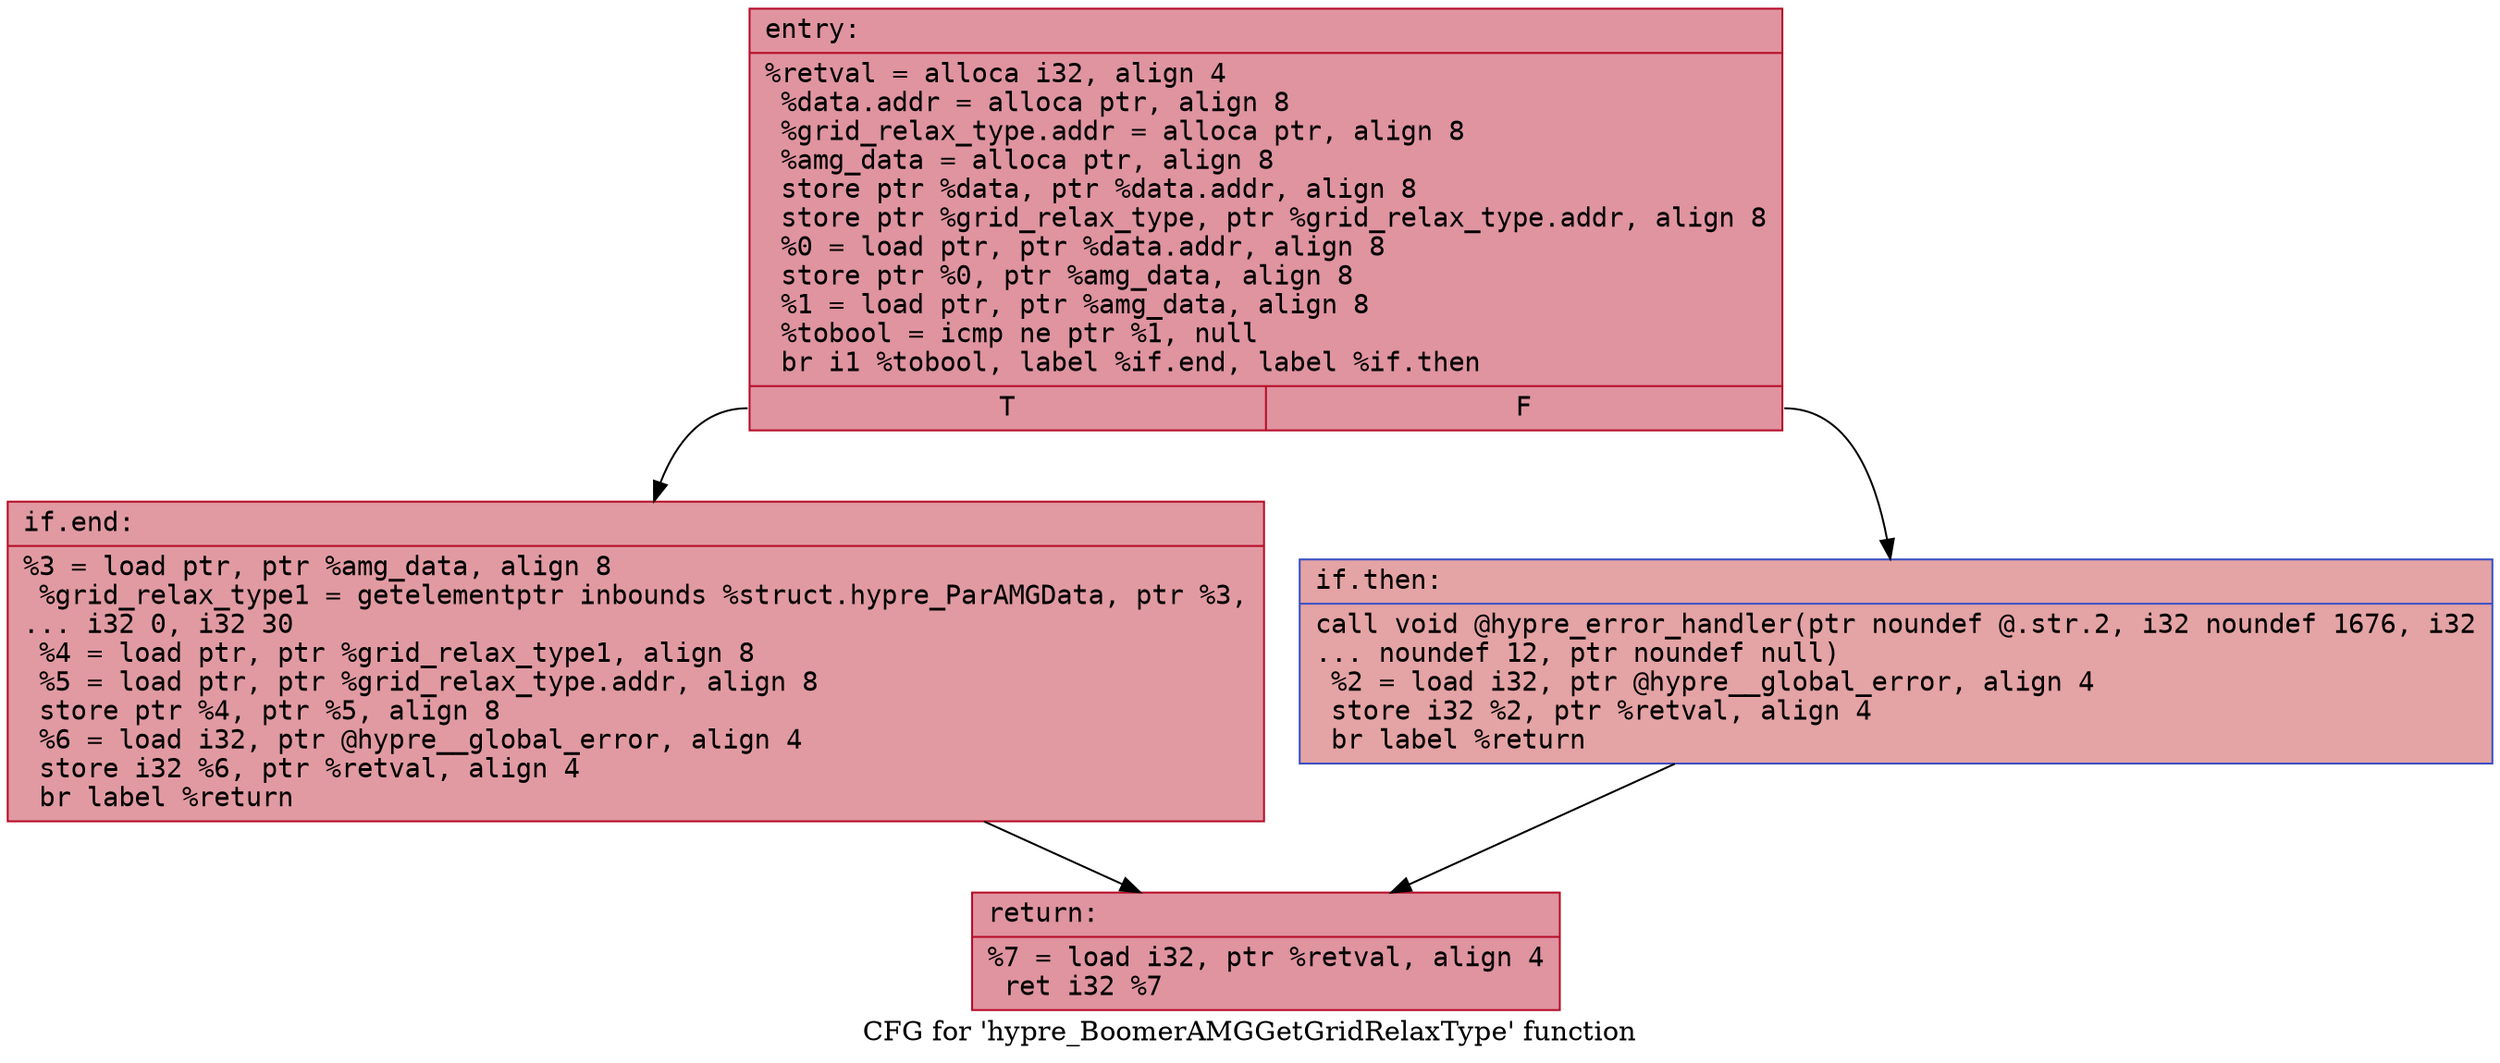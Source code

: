 digraph "CFG for 'hypre_BoomerAMGGetGridRelaxType' function" {
	label="CFG for 'hypre_BoomerAMGGetGridRelaxType' function";

	Node0x55fa80a83820 [shape=record,color="#b70d28ff", style=filled, fillcolor="#b70d2870" fontname="Courier",label="{entry:\l|  %retval = alloca i32, align 4\l  %data.addr = alloca ptr, align 8\l  %grid_relax_type.addr = alloca ptr, align 8\l  %amg_data = alloca ptr, align 8\l  store ptr %data, ptr %data.addr, align 8\l  store ptr %grid_relax_type, ptr %grid_relax_type.addr, align 8\l  %0 = load ptr, ptr %data.addr, align 8\l  store ptr %0, ptr %amg_data, align 8\l  %1 = load ptr, ptr %amg_data, align 8\l  %tobool = icmp ne ptr %1, null\l  br i1 %tobool, label %if.end, label %if.then\l|{<s0>T|<s1>F}}"];
	Node0x55fa80a83820:s0 -> Node0x55fa80a83ef0[tooltip="entry -> if.end\nProbability 62.50%" ];
	Node0x55fa80a83820:s1 -> Node0x55fa80a83f60[tooltip="entry -> if.then\nProbability 37.50%" ];
	Node0x55fa80a83f60 [shape=record,color="#3d50c3ff", style=filled, fillcolor="#c32e3170" fontname="Courier",label="{if.then:\l|  call void @hypre_error_handler(ptr noundef @.str.2, i32 noundef 1676, i32\l... noundef 12, ptr noundef null)\l  %2 = load i32, ptr @hypre__global_error, align 4\l  store i32 %2, ptr %retval, align 4\l  br label %return\l}"];
	Node0x55fa80a83f60 -> Node0x55fa80a84330[tooltip="if.then -> return\nProbability 100.00%" ];
	Node0x55fa80a83ef0 [shape=record,color="#b70d28ff", style=filled, fillcolor="#bb1b2c70" fontname="Courier",label="{if.end:\l|  %3 = load ptr, ptr %amg_data, align 8\l  %grid_relax_type1 = getelementptr inbounds %struct.hypre_ParAMGData, ptr %3,\l... i32 0, i32 30\l  %4 = load ptr, ptr %grid_relax_type1, align 8\l  %5 = load ptr, ptr %grid_relax_type.addr, align 8\l  store ptr %4, ptr %5, align 8\l  %6 = load i32, ptr @hypre__global_error, align 4\l  store i32 %6, ptr %retval, align 4\l  br label %return\l}"];
	Node0x55fa80a83ef0 -> Node0x55fa80a84330[tooltip="if.end -> return\nProbability 100.00%" ];
	Node0x55fa80a84330 [shape=record,color="#b70d28ff", style=filled, fillcolor="#b70d2870" fontname="Courier",label="{return:\l|  %7 = load i32, ptr %retval, align 4\l  ret i32 %7\l}"];
}
